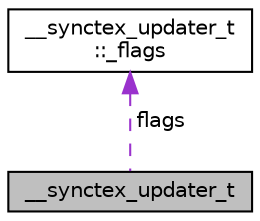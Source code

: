 digraph "__synctex_updater_t"
{
  edge [fontname="Helvetica",fontsize="10",labelfontname="Helvetica",labelfontsize="10"];
  node [fontname="Helvetica",fontsize="10",shape=record];
  Node1 [label="__synctex_updater_t",height=0.2,width=0.4,color="black", fillcolor="grey75", style="filled" fontcolor="black"];
  Node2 -> Node1 [dir="back",color="darkorchid3",fontsize="10",style="dashed",label=" flags" ,fontname="Helvetica"];
  Node2 [label="__synctex_updater_t\l::_flags",height=0.2,width=0.4,color="black", fillcolor="white", style="filled",URL="$d4/d6a/struct____synctex__updater__t_1_1__flags.html"];
}

